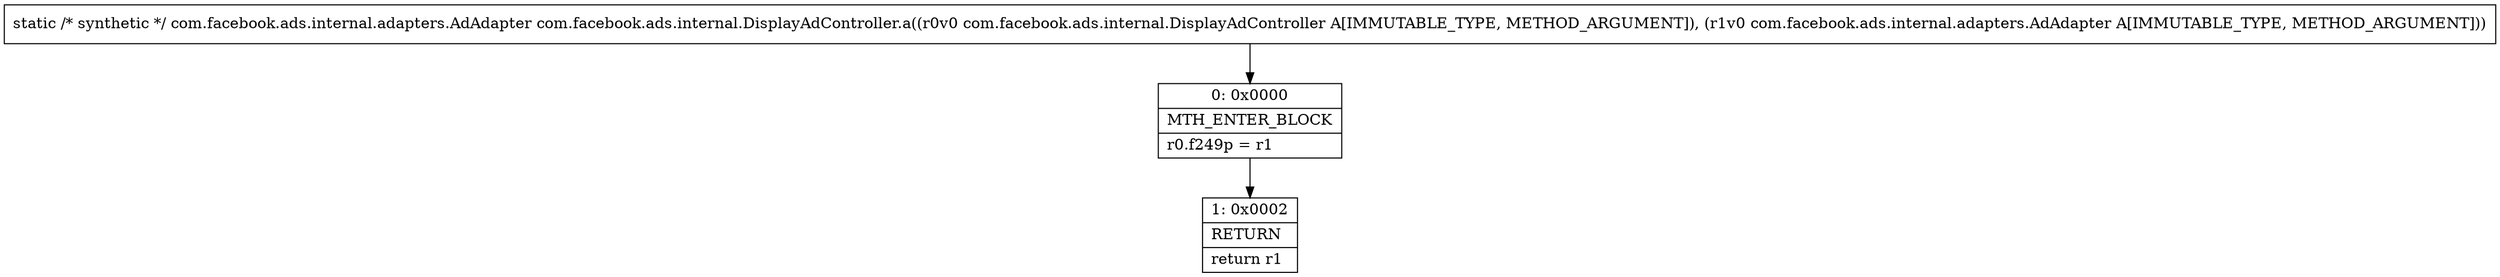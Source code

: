 digraph "CFG forcom.facebook.ads.internal.DisplayAdController.a(Lcom\/facebook\/ads\/internal\/DisplayAdController;Lcom\/facebook\/ads\/internal\/adapters\/AdAdapter;)Lcom\/facebook\/ads\/internal\/adapters\/AdAdapter;" {
Node_0 [shape=record,label="{0\:\ 0x0000|MTH_ENTER_BLOCK\l|r0.f249p = r1\l}"];
Node_1 [shape=record,label="{1\:\ 0x0002|RETURN\l|return r1\l}"];
MethodNode[shape=record,label="{static \/* synthetic *\/ com.facebook.ads.internal.adapters.AdAdapter com.facebook.ads.internal.DisplayAdController.a((r0v0 com.facebook.ads.internal.DisplayAdController A[IMMUTABLE_TYPE, METHOD_ARGUMENT]), (r1v0 com.facebook.ads.internal.adapters.AdAdapter A[IMMUTABLE_TYPE, METHOD_ARGUMENT])) }"];
MethodNode -> Node_0;
Node_0 -> Node_1;
}

